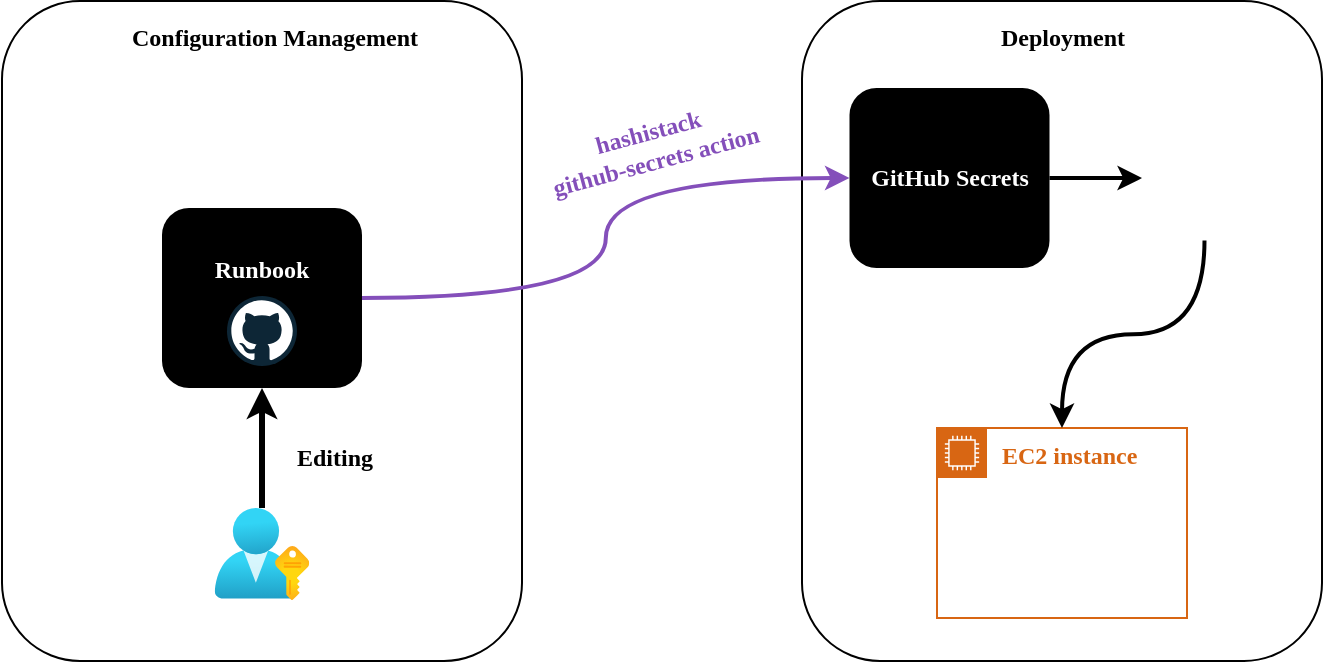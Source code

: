 <mxfile version="22.1.4" type="device">
  <diagram name="Page-1" id="dMN6A9ZRS47wPM1jXMi7">
    <mxGraphModel dx="2924" dy="1150" grid="1" gridSize="10" guides="1" tooltips="1" connect="1" arrows="1" fold="1" page="1" pageScale="1" pageWidth="850" pageHeight="1100" math="0" shadow="0">
      <root>
        <mxCell id="0" />
        <mxCell id="1" parent="0" />
        <mxCell id="tnW_ykBKzRGhXjLJa23y-1" value="" style="rounded=1;whiteSpace=wrap;html=1;" vertex="1" parent="1">
          <mxGeometry x="-380" y="306.5" width="260" height="330" as="geometry" />
        </mxCell>
        <mxCell id="tnW_ykBKzRGhXjLJa23y-2" value="" style="rounded=1;whiteSpace=wrap;html=1;" vertex="1" parent="1">
          <mxGeometry x="-780" y="306.5" width="260" height="330" as="geometry" />
        </mxCell>
        <mxCell id="tnW_ykBKzRGhXjLJa23y-3" style="edgeStyle=orthogonalEdgeStyle;rounded=0;orthogonalLoop=1;jettySize=auto;html=1;exitX=1;exitY=0.5;exitDx=0;exitDy=0;curved=1;strokeWidth=2;strokeColor=#844FBA;" edge="1" parent="1" source="tnW_ykBKzRGhXjLJa23y-4" target="tnW_ykBKzRGhXjLJa23y-7">
          <mxGeometry relative="1" as="geometry" />
        </mxCell>
        <mxCell id="tnW_ykBKzRGhXjLJa23y-4" value="&lt;b&gt;Runbook&lt;br&gt;&lt;/b&gt;&lt;br&gt;&lt;br&gt;" style="rounded=1;whiteSpace=wrap;html=1;fontFamily=Ubuntu;strokeColor=none;fillColor=#000000;fontColor=#FFFFFF;" vertex="1" parent="1">
          <mxGeometry x="-700" y="410" width="100" height="90" as="geometry" />
        </mxCell>
        <mxCell id="tnW_ykBKzRGhXjLJa23y-5" value="" style="dashed=0;outlineConnect=0;html=1;align=center;labelPosition=center;verticalLabelPosition=bottom;verticalAlign=top;shape=mxgraph.weblogos.github" vertex="1" parent="1">
          <mxGeometry x="-667.5" y="454" width="35" height="35" as="geometry" />
        </mxCell>
        <mxCell id="tnW_ykBKzRGhXjLJa23y-6" style="edgeStyle=orthogonalEdgeStyle;rounded=0;orthogonalLoop=1;jettySize=auto;html=1;exitX=1;exitY=0.5;exitDx=0;exitDy=0;strokeWidth=2;" edge="1" parent="1" source="tnW_ykBKzRGhXjLJa23y-7" target="tnW_ykBKzRGhXjLJa23y-15">
          <mxGeometry relative="1" as="geometry" />
        </mxCell>
        <mxCell id="tnW_ykBKzRGhXjLJa23y-7" value="&lt;b&gt;GitHub Secrets&lt;/b&gt;" style="rounded=1;whiteSpace=wrap;html=1;fontFamily=Ubuntu;strokeColor=none;fillColor=#000000;fontColor=#FFFFFF;" vertex="1" parent="1">
          <mxGeometry x="-356.25" y="350" width="100" height="90" as="geometry" />
        </mxCell>
        <mxCell id="tnW_ykBKzRGhXjLJa23y-8" style="edgeStyle=orthogonalEdgeStyle;rounded=0;orthogonalLoop=1;jettySize=auto;html=1;entryX=0.5;entryY=1;entryDx=0;entryDy=0;fontFamily=Ubuntu;strokeWidth=3;" edge="1" parent="1" source="tnW_ykBKzRGhXjLJa23y-9" target="tnW_ykBKzRGhXjLJa23y-4">
          <mxGeometry relative="1" as="geometry" />
        </mxCell>
        <mxCell id="tnW_ykBKzRGhXjLJa23y-9" value="" style="image;aspect=fixed;html=1;points=[];align=center;fontSize=12;image=img/lib/azure2/azure_stack/User_Subscriptions.svg;" vertex="1" parent="1">
          <mxGeometry x="-673.7" y="560" width="47.39" height="46" as="geometry" />
        </mxCell>
        <mxCell id="tnW_ykBKzRGhXjLJa23y-10" value="&lt;font face=&quot;Ubuntu&quot;&gt;&lt;b&gt;Configuration Management&lt;/b&gt;&lt;/font&gt;" style="text;html=1;strokeColor=none;fillColor=none;align=center;verticalAlign=middle;whiteSpace=wrap;rounded=0;" vertex="1" parent="1">
          <mxGeometry x="-750" y="310" width="212.5" height="30" as="geometry" />
        </mxCell>
        <mxCell id="tnW_ykBKzRGhXjLJa23y-11" value="&lt;font face=&quot;Ubuntu&quot;&gt;&lt;b&gt;Editing&lt;br&gt;&lt;/b&gt;&lt;/font&gt;" style="text;html=1;strokeColor=none;fillColor=none;align=center;verticalAlign=middle;whiteSpace=wrap;rounded=0;" vertex="1" parent="1">
          <mxGeometry x="-720" y="520" width="212.5" height="30" as="geometry" />
        </mxCell>
        <mxCell id="tnW_ykBKzRGhXjLJa23y-12" value="&lt;font face=&quot;Ubuntu&quot;&gt;&lt;b&gt;Deployment&lt;/b&gt;&lt;/font&gt;" style="text;html=1;strokeColor=none;fillColor=none;align=center;verticalAlign=middle;whiteSpace=wrap;rounded=0;" vertex="1" parent="1">
          <mxGeometry x="-356.25" y="310" width="212.5" height="30" as="geometry" />
        </mxCell>
        <mxCell id="tnW_ykBKzRGhXjLJa23y-13" value="&lt;font face=&quot;Ubuntu&quot;&gt;&lt;b&gt;EC2 instance&lt;/b&gt;&lt;/font&gt;" style="points=[[0,0],[0.25,0],[0.5,0],[0.75,0],[1,0],[1,0.25],[1,0.5],[1,0.75],[1,1],[0.75,1],[0.5,1],[0.25,1],[0,1],[0,0.75],[0,0.5],[0,0.25]];outlineConnect=0;gradientColor=none;html=1;whiteSpace=wrap;fontSize=12;fontStyle=0;container=1;pointerEvents=0;collapsible=0;recursiveResize=0;shape=mxgraph.aws4.group;grIcon=mxgraph.aws4.group_ec2_instance_contents;strokeColor=#D86613;fillColor=none;verticalAlign=top;align=left;spacingLeft=30;fontColor=#D86613;dashed=0;" vertex="1" parent="1">
          <mxGeometry x="-312.5" y="520" width="125" height="95" as="geometry" />
        </mxCell>
        <mxCell id="tnW_ykBKzRGhXjLJa23y-14" style="edgeStyle=orthogonalEdgeStyle;rounded=0;orthogonalLoop=1;jettySize=auto;html=1;strokeWidth=2;curved=1;" edge="1" parent="1" source="tnW_ykBKzRGhXjLJa23y-15" target="tnW_ykBKzRGhXjLJa23y-13">
          <mxGeometry relative="1" as="geometry" />
        </mxCell>
        <mxCell id="tnW_ykBKzRGhXjLJa23y-15" value="" style="shape=image;verticalLabelPosition=bottom;labelBackgroundColor=default;verticalAlign=top;aspect=fixed;imageAspect=0;image=https://i.pinimg.com/originals/b2/8c/bc/b28cbc9db0648f3d69ea24eebe3ff4a2.png;" vertex="1" parent="1">
          <mxGeometry x="-210" y="363.75" width="62.5" height="62.5" as="geometry" />
        </mxCell>
        <mxCell id="tnW_ykBKzRGhXjLJa23y-16" value="&lt;font face=&quot;Ubuntu&quot;&gt;&lt;b style=&quot;&quot;&gt;&lt;font color=&quot;#844fba&quot;&gt;hashistack&lt;br&gt;github-secrets action&lt;/font&gt;&lt;br&gt;&lt;/b&gt;&lt;/font&gt;" style="text;html=1;strokeColor=none;fillColor=none;align=center;verticalAlign=middle;whiteSpace=wrap;rounded=0;rotation=-15;" vertex="1" parent="1">
          <mxGeometry x="-570" y="363.75" width="230" height="30" as="geometry" />
        </mxCell>
      </root>
    </mxGraphModel>
  </diagram>
</mxfile>
